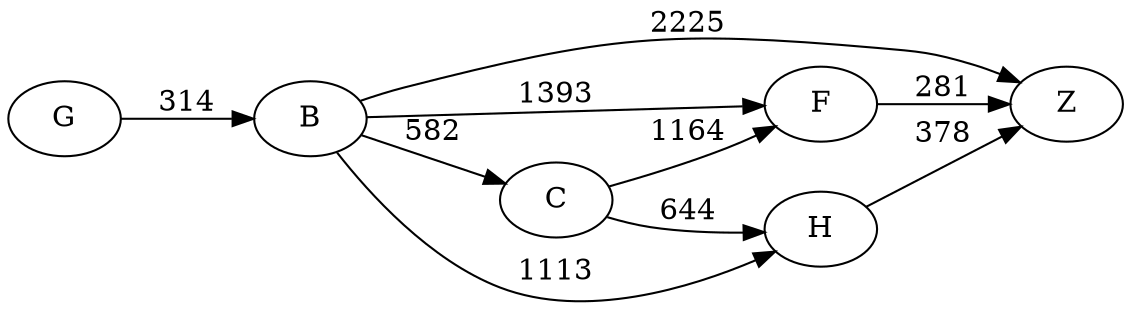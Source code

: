 digraph G {
	rankdir=LR size="8,5"
	B
	Z
	B -> Z [label=2225]
	B
	C
	B -> C [label=582]
	B
	H
	B -> H [label=1113]
	B
	F
	B -> F [label=1393]
	C
	H
	C -> H [label=644]
	C
	F
	C -> F [label=1164]
	H
	Z
	H -> Z [label=378]
	G
	B
	G -> B [label=314]
	F
	Z
	F -> Z [label=281]
}
